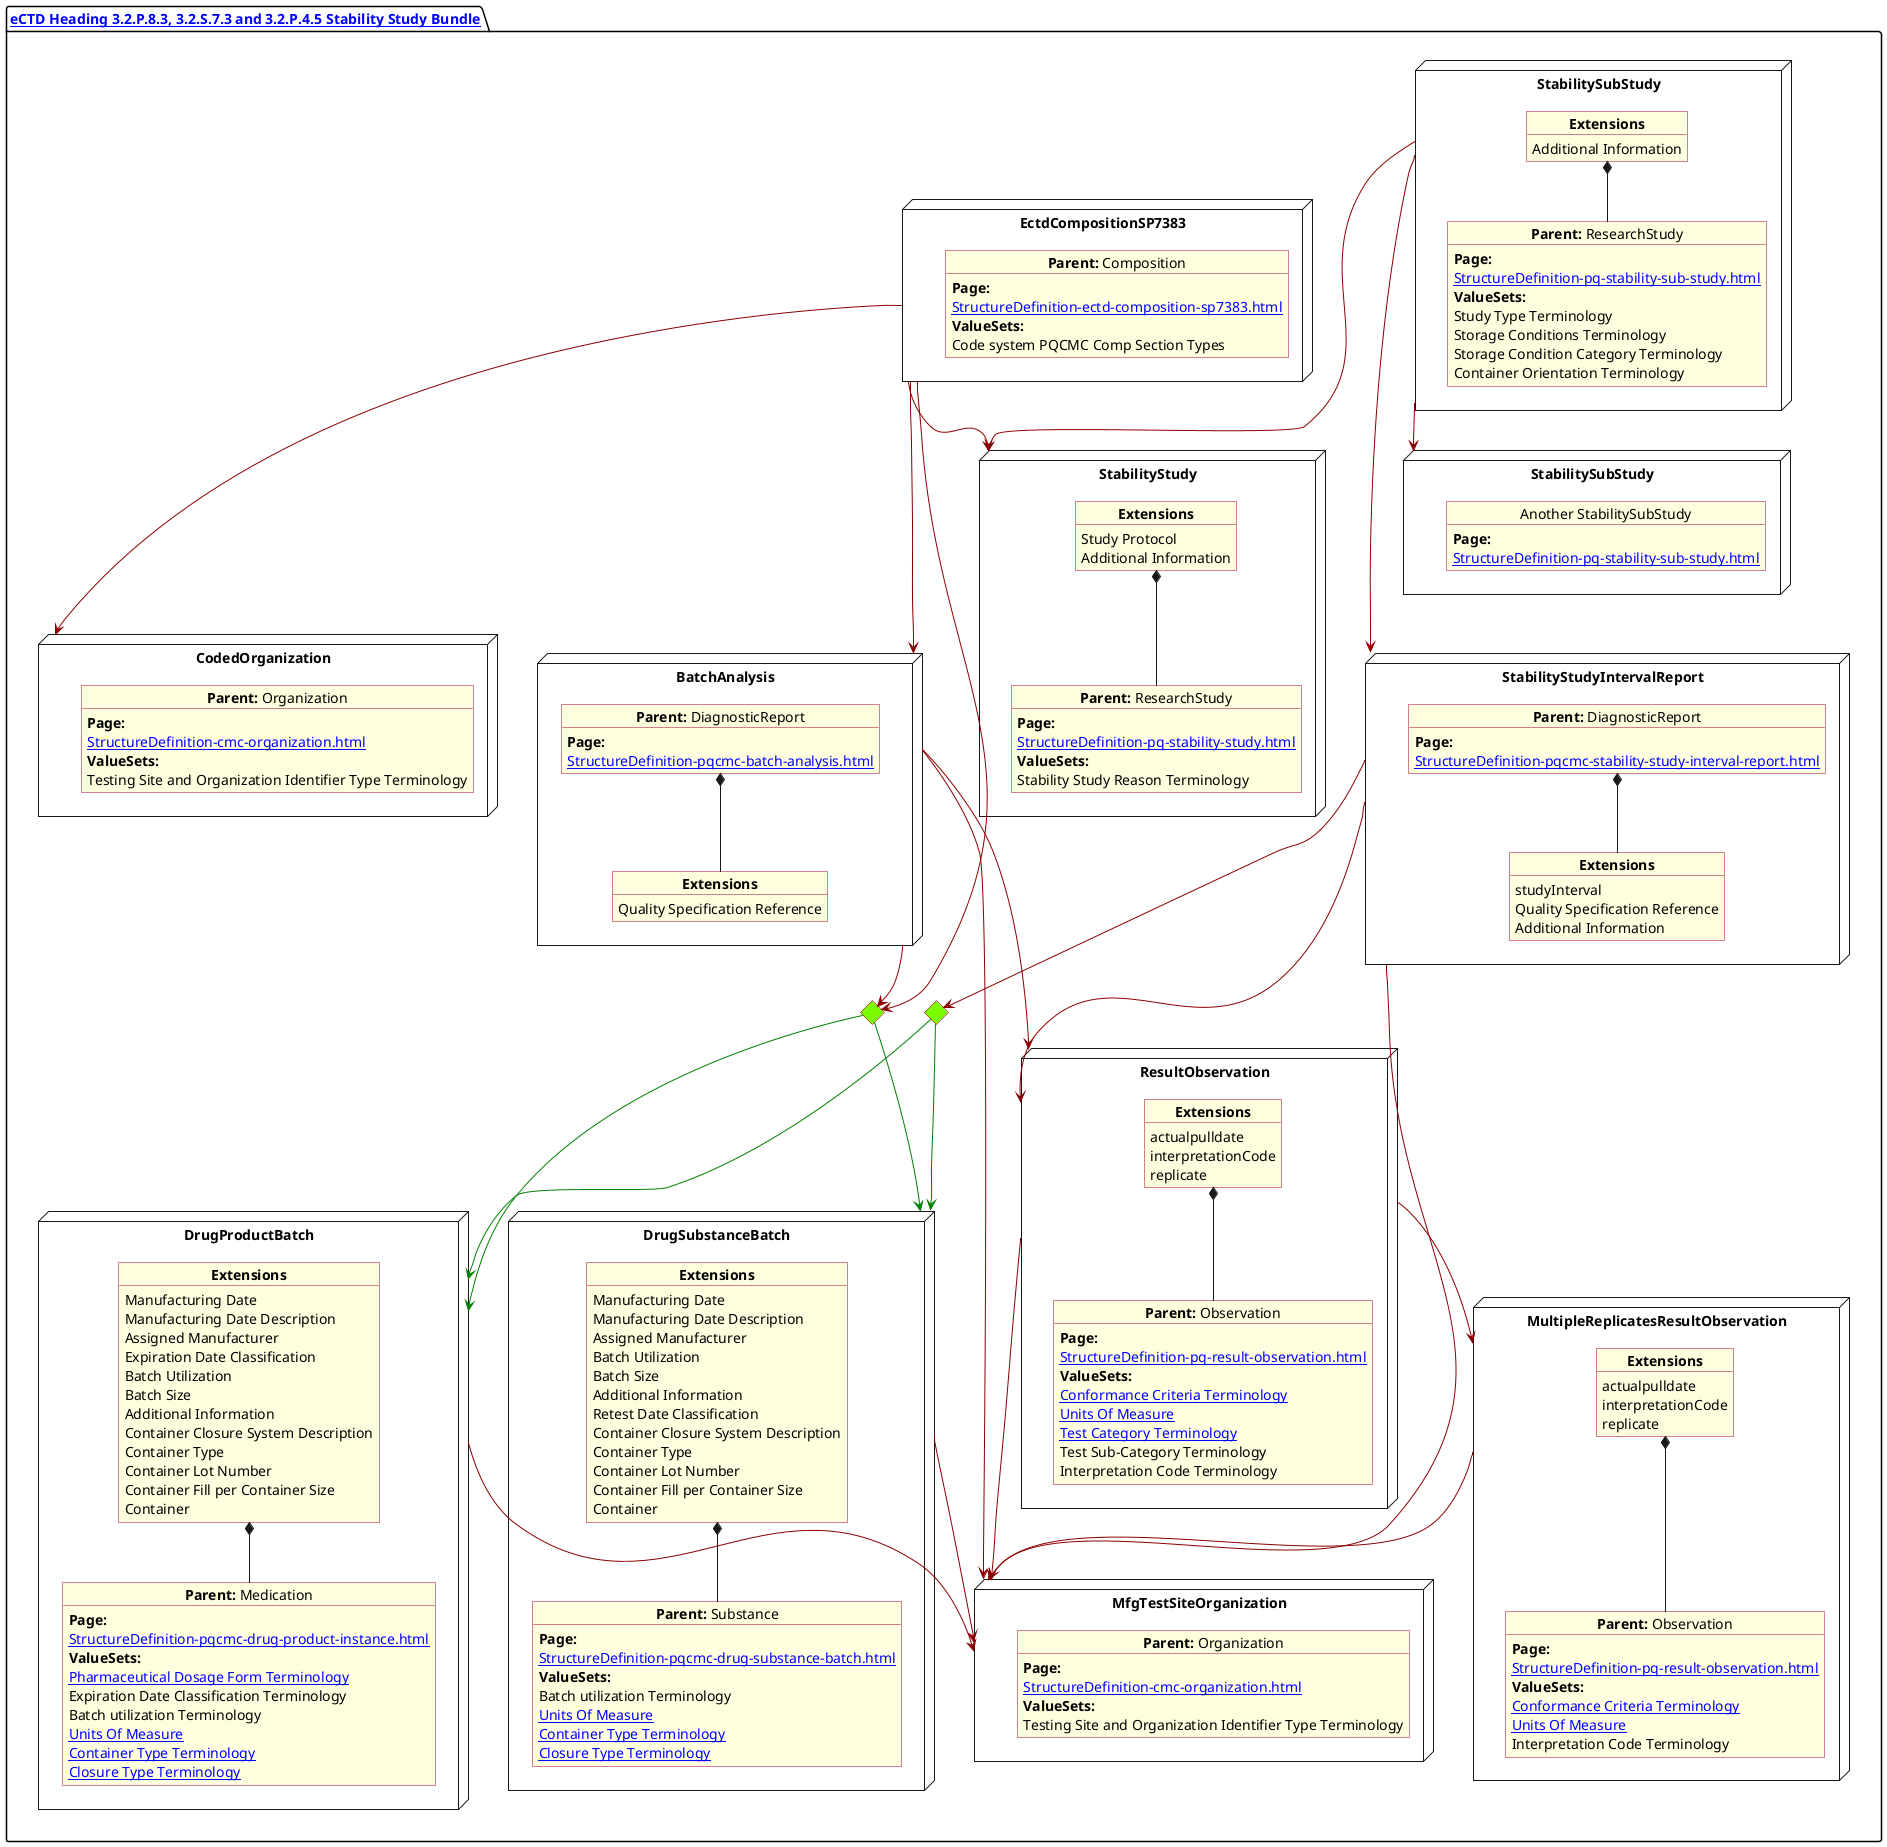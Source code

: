 @startuml Stability
allowmixing
'Mixed model of use case and object
skinparam svgDimensionStyle true
skinparam ObjectBackgroundColor LightYellow
skinparam ObjectBorderColor #A80036
skinparam activityDiamondBorderColor #A80036
skinparam activityDiamondBackgroundColor lawnGreen
skinparam ClassBorderThickness 4

package "[[StructureDefinition-cmc-ectd-document-sp7383.html eCTD Heading 3.2.P.8.3, 3.2.S.7.3 and 3.2.P.4.5 Stability Study Bundle]]" as NODES {


       node "DrugProductBatch" as NN {

              object "**Parent:** Medication" as obj3 {
                     **Page:**
                     [[StructureDefinition-pqcmc-drug-product-instance.html]]
                     **ValueSets:**
                     [[ValueSet-spl-pharmaceutical-dosage-form-terminology.html Pharmaceutical Dosage Form Terminology]]
                     Expiration Date Classification Terminology
                     Batch utilization Terminology
                     [[ValueSet-pqcmc-units-of-measure.html Units Of Measure]]
                     [[ValueSet-pqcmc-container-type-terminology.html Container Type Terminology]]
                     [[ValueSet-pqcmc-closure-type-terminology.html Closure Type Terminology]]
              }

              object "**Extensions**" as objExsBatch  {
                     Manufacturing Date
                     Manufacturing Date Description
                     Assigned Manufacturer
                     Expiration Date Classification
                     Batch Utilization
                     Batch Size
                     Additional Information
                     Container Closure System Description
                     Container Type
                     Container Lot Number
                     Container Fill per Container Size
                     Container
              }
              objExsBatch *-- obj3
       }
       diamond CH

       diamond CH3

       node "DrugSubstanceBatch" as NNS {

              object "**Parent:** Substance" as obj4 {
                     **Page:**
                     [[StructureDefinition-pqcmc-drug-substance-batch.html]]
                     **ValueSets:**
                     Batch utilization Terminology
                     [[ValueSet-pqcmc-units-of-measure.html Units Of Measure]]
                     [[ValueSet-pqcmc-container-type-terminology.html Container Type Terminology]]
                     [[ValueSet-pqcmc-closure-type-terminology.html Closure Type Terminology]]
              }
              object "**Extensions**" as objExs2 {
                     Manufacturing Date
                     Manufacturing Date Description
                     Assigned Manufacturer
                     Batch Utilization
                     Batch Size
                     Additional Information
                     Retest Date Classification
                     Container Closure System Description
                     Container Type
                     Container Lot Number
                     Container Fill per Container Size
                     Container
              }

              objExs2 *-- obj4
       }
       node "StabilityStudyIntervalReport" as Ninterval {

              object "**Parent:** DiagnosticReport" as objinterval {
                     **Page:**
                     [[StructureDefinition-pqcmc-stability-study-interval-report.html]]
              }
              object "**Extensions**" as objIntEx {
                     studyInterval
                     Quality Specification Reference
                     Additional Information
              }
              objinterval *-- objIntEx
       }

       node "BatchAnalysis" as N2 {

              object "**Parent:** DiagnosticReport" as obj2 {
                     **Page:**
                     [[StructureDefinition-pqcmc-batch-analysis.html]]
              }
              object "**Extensions**" as objQSEx {
                     Quality Specification Reference
              }
              obj2 *-- objQSEx
       }

       node "MfgTestSiteOrganization" as NMFG {

              object "**Parent:** Organization" as objDP {
                     **Page:**
                     [[StructureDefinition-cmc-organization.html]]
                     **ValueSets:**
                     Testing Site and Organization Identifier Type Terminology
              }
       }

       node "StabilitySubStudy" as NSub {

              object "**Parent:** ResearchStudy" as objSub {
                     **Page:**
                     [[StructureDefinition-pq-stability-sub-study.html]]
                     **ValueSets:**
                     Study Type Terminology
                     Storage Conditions Terminology
                     Storage Condition Category Terminology
                     Container Orientation Terminology
              }

              object "**Extensions**" as objExsSub  {
                     Additional Information
              }
              objExsSub *-- objSub
       }


       node "StabilityStudy" as NMain {

              object "**Parent:** ResearchStudy" as objMain {
                     **Page:**
                     [[StructureDefinition-pq-stability-study.html]]
                     **ValueSets:**
                     Stability Study Reason Terminology
              }

              object "**Extensions**" as objExsMain  {
                     Study Protocol
                     Additional Information
              }
              objExsMain *-- objMain
       }

       node "StabilitySubStudy" as NSub2 {

              object "Another StabilitySubStudy" as objSub2 {
                     **Page:**
                     [[StructureDefinition-pq-stability-sub-study.html]]

              }
       }

       node "ResultObservation" as NNOBS {

              object "**Parent:** Observation" as observ3 {
                     **Page:**
                     [[StructureDefinition-pq-result-observation.html]]
                     **ValueSets:**
                     [[ValueSet-pqcmc-conformance-to-criteria-terminology.html Conformance Criteria Terminology]]
                     [[ValueSet-pqcmc-units-of-measure.html Units Of Measure]]
                     [[ValueSet-pqcmc-test-category-terminology.html Test Category Terminology]]
                     Test Sub-Category Terminology
                     Interpretation Code Terminology
              }
              object "**Extensions**" as objExsObserv  {
                     actualpulldate
                     interpretationCode
                     replicate
              }
              objExsObserv *-- observ3
       }

       node "MultipleReplicatesResultObservation" as NNstage {

              object "**Parent:** Observation" as observS {
                     **Page:**
                     [[StructureDefinition-pq-result-observation.html]]
                     **ValueSets:**
                     [[ValueSet-pqcmc-conformance-to-criteria-terminology.html Conformance Criteria Terminology]]
                     [[ValueSet-pqcmc-units-of-measure.html Units Of Measure]]
                     Interpretation Code Terminology
              }
              object "**Extensions**" as objExsStageObs  {
                     actualpulldate
                     interpretationCode
                     replicate
              }

              objExsStageObs *-- observS
       }

       node "EctdCompositionSP7383" as N1 {

              object "**Parent:** Composition" as obj1 {
                     **Page:**
                     [[StructureDefinition-ectd-composition-sp7383.html]]
                     **ValueSets:**
                     Code system PQCMC Comp Section Types
              }
       }
       node "CodedOrganization" as NSO {

              object "**Parent:** Organization" as objAu {
                     **Page:**
                     [[StructureDefinition-cmc-organization.html]]
                     **ValueSets:**
                     Testing Site and Organization Identifier Type Terminology
              }
       }

       CH -[#green]--> NN
       CH -[#green]--> NNS
       CH3 -[#green]--> NN
       CH3 -[#green]--> NNS
       N1 -[#darkred]--> CH
       N1 -[#darkred]--> N2
       N1 -[#darkred]--> NSO
       N2 -[#darkred]--> CH
       N2 -[#darkred]--> NMFG
       N2 -[#darkred]--> NNOBS
       Ninterval -[#darkred]--> CH3
       Ninterval -[#darkred]--> NMFG
       Ninterval -[#darkred]--> NNOBS
       NN -[#darkred]-> NMFG
       NNOBS -[#darkred]-> NMFG
       NNOBS -[#darkred]-> NNstage
       NNS -[#darkred]-> NMFG
       NNstage -[#darkred]-> NMFG
       NSub -[#darkred]-> Ninterval
       N1 -[#darkred]-> NMain
       NSub -[#darkred]--> NSub2
       NSub -[#darkred]--> NMain
}
@enduml